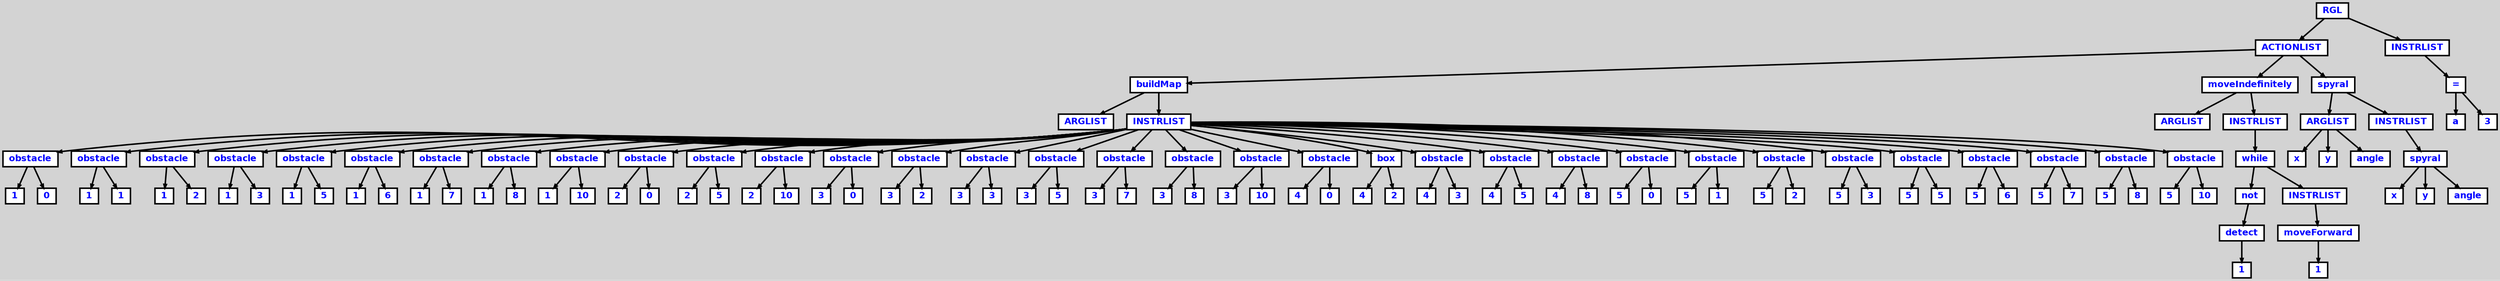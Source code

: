 digraph {

	ordering=out;
	ranksep=.4;
	bgcolor="lightgrey"; node [shape=box, fixedsize=false, fontsize=12, fontname="Helvetica-bold", fontcolor="blue"
		width=.25, height=.25, color="black", fillcolor="white", style="filled, solid, bold"];
	edge [arrowsize=.5, color="black", style="bold"]

  n0 [label="RGL"];
  n1 [label="ACTIONLIST"];
  n1 [label="ACTIONLIST"];
  n2 [label="buildMap"];
  n2 [label="buildMap"];
  n3 [label="ARGLIST"];
  n4 [label="INSTRLIST"];
  n4 [label="INSTRLIST"];
  n5 [label="obstacle"];
  n5 [label="obstacle"];
  n6 [label="1"];
  n7 [label="0"];
  n8 [label="obstacle"];
  n8 [label="obstacle"];
  n9 [label="1"];
  n10 [label="1"];
  n11 [label="obstacle"];
  n11 [label="obstacle"];
  n12 [label="1"];
  n13 [label="2"];
  n14 [label="obstacle"];
  n14 [label="obstacle"];
  n15 [label="1"];
  n16 [label="3"];
  n17 [label="obstacle"];
  n17 [label="obstacle"];
  n18 [label="1"];
  n19 [label="5"];
  n20 [label="obstacle"];
  n20 [label="obstacle"];
  n21 [label="1"];
  n22 [label="6"];
  n23 [label="obstacle"];
  n23 [label="obstacle"];
  n24 [label="1"];
  n25 [label="7"];
  n26 [label="obstacle"];
  n26 [label="obstacle"];
  n27 [label="1"];
  n28 [label="8"];
  n29 [label="obstacle"];
  n29 [label="obstacle"];
  n30 [label="1"];
  n31 [label="10"];
  n32 [label="obstacle"];
  n32 [label="obstacle"];
  n33 [label="2"];
  n34 [label="0"];
  n35 [label="obstacle"];
  n35 [label="obstacle"];
  n36 [label="2"];
  n37 [label="5"];
  n38 [label="obstacle"];
  n38 [label="obstacle"];
  n39 [label="2"];
  n40 [label="10"];
  n41 [label="obstacle"];
  n41 [label="obstacle"];
  n42 [label="3"];
  n43 [label="0"];
  n44 [label="obstacle"];
  n44 [label="obstacle"];
  n45 [label="3"];
  n46 [label="2"];
  n47 [label="obstacle"];
  n47 [label="obstacle"];
  n48 [label="3"];
  n49 [label="3"];
  n50 [label="obstacle"];
  n50 [label="obstacle"];
  n51 [label="3"];
  n52 [label="5"];
  n53 [label="obstacle"];
  n53 [label="obstacle"];
  n54 [label="3"];
  n55 [label="7"];
  n56 [label="obstacle"];
  n56 [label="obstacle"];
  n57 [label="3"];
  n58 [label="8"];
  n59 [label="obstacle"];
  n59 [label="obstacle"];
  n60 [label="3"];
  n61 [label="10"];
  n62 [label="obstacle"];
  n62 [label="obstacle"];
  n63 [label="4"];
  n64 [label="0"];
  n65 [label="box"];
  n65 [label="box"];
  n66 [label="4"];
  n67 [label="2"];
  n68 [label="obstacle"];
  n68 [label="obstacle"];
  n69 [label="4"];
  n70 [label="3"];
  n71 [label="obstacle"];
  n71 [label="obstacle"];
  n72 [label="4"];
  n73 [label="5"];
  n74 [label="obstacle"];
  n74 [label="obstacle"];
  n75 [label="4"];
  n76 [label="8"];
  n77 [label="obstacle"];
  n77 [label="obstacle"];
  n78 [label="5"];
  n79 [label="0"];
  n80 [label="obstacle"];
  n80 [label="obstacle"];
  n81 [label="5"];
  n82 [label="1"];
  n83 [label="obstacle"];
  n83 [label="obstacle"];
  n84 [label="5"];
  n85 [label="2"];
  n86 [label="obstacle"];
  n86 [label="obstacle"];
  n87 [label="5"];
  n88 [label="3"];
  n89 [label="obstacle"];
  n89 [label="obstacle"];
  n90 [label="5"];
  n91 [label="5"];
  n92 [label="obstacle"];
  n92 [label="obstacle"];
  n93 [label="5"];
  n94 [label="6"];
  n95 [label="obstacle"];
  n95 [label="obstacle"];
  n96 [label="5"];
  n97 [label="7"];
  n98 [label="obstacle"];
  n98 [label="obstacle"];
  n99 [label="5"];
  n100 [label="8"];
  n101 [label="obstacle"];
  n101 [label="obstacle"];
  n102 [label="5"];
  n103 [label="10"];
  n104 [label="moveIndefinitely"];
  n104 [label="moveIndefinitely"];
  n105 [label="ARGLIST"];
  n106 [label="INSTRLIST"];
  n106 [label="INSTRLIST"];
  n107 [label="while"];
  n107 [label="while"];
  n108 [label="not"];
  n108 [label="not"];
  n109 [label="detect"];
  n109 [label="detect"];
  n110 [label="1"];
  n111 [label="INSTRLIST"];
  n111 [label="INSTRLIST"];
  n112 [label="moveForward"];
  n112 [label="moveForward"];
  n113 [label="1"];
  n114 [label="spyral"];
  n114 [label="spyral"];
  n115 [label="ARGLIST"];
  n115 [label="ARGLIST"];
  n116 [label="x"];
  n117 [label="y"];
  n118 [label="angle"];
  n119 [label="INSTRLIST"];
  n119 [label="INSTRLIST"];
  n120 [label="spyral"];
  n120 [label="spyral"];
  n121 [label="x"];
  n122 [label="y"];
  n123 [label="angle"];
  n124 [label="INSTRLIST"];
  n124 [label="INSTRLIST"];
  n125 [label="="];
  n125 [label="="];
  n126 [label="a"];
  n127 [label="3"];

  n0 -> n1 // "RGL" -> "ACTIONLIST"
  n1 -> n2 // "ACTIONLIST" -> "buildMap"
  n2 -> n3 // "buildMap" -> "ARGLIST"
  n2 -> n4 // "buildMap" -> "INSTRLIST"
  n4 -> n5 // "INSTRLIST" -> "obstacle"
  n5 -> n6 // "obstacle" -> "1"
  n5 -> n7 // "obstacle" -> "0"
  n4 -> n8 // "INSTRLIST" -> "obstacle"
  n8 -> n9 // "obstacle" -> "1"
  n8 -> n10 // "obstacle" -> "1"
  n4 -> n11 // "INSTRLIST" -> "obstacle"
  n11 -> n12 // "obstacle" -> "1"
  n11 -> n13 // "obstacle" -> "2"
  n4 -> n14 // "INSTRLIST" -> "obstacle"
  n14 -> n15 // "obstacle" -> "1"
  n14 -> n16 // "obstacle" -> "3"
  n4 -> n17 // "INSTRLIST" -> "obstacle"
  n17 -> n18 // "obstacle" -> "1"
  n17 -> n19 // "obstacle" -> "5"
  n4 -> n20 // "INSTRLIST" -> "obstacle"
  n20 -> n21 // "obstacle" -> "1"
  n20 -> n22 // "obstacle" -> "6"
  n4 -> n23 // "INSTRLIST" -> "obstacle"
  n23 -> n24 // "obstacle" -> "1"
  n23 -> n25 // "obstacle" -> "7"
  n4 -> n26 // "INSTRLIST" -> "obstacle"
  n26 -> n27 // "obstacle" -> "1"
  n26 -> n28 // "obstacle" -> "8"
  n4 -> n29 // "INSTRLIST" -> "obstacle"
  n29 -> n30 // "obstacle" -> "1"
  n29 -> n31 // "obstacle" -> "10"
  n4 -> n32 // "INSTRLIST" -> "obstacle"
  n32 -> n33 // "obstacle" -> "2"
  n32 -> n34 // "obstacle" -> "0"
  n4 -> n35 // "INSTRLIST" -> "obstacle"
  n35 -> n36 // "obstacle" -> "2"
  n35 -> n37 // "obstacle" -> "5"
  n4 -> n38 // "INSTRLIST" -> "obstacle"
  n38 -> n39 // "obstacle" -> "2"
  n38 -> n40 // "obstacle" -> "10"
  n4 -> n41 // "INSTRLIST" -> "obstacle"
  n41 -> n42 // "obstacle" -> "3"
  n41 -> n43 // "obstacle" -> "0"
  n4 -> n44 // "INSTRLIST" -> "obstacle"
  n44 -> n45 // "obstacle" -> "3"
  n44 -> n46 // "obstacle" -> "2"
  n4 -> n47 // "INSTRLIST" -> "obstacle"
  n47 -> n48 // "obstacle" -> "3"
  n47 -> n49 // "obstacle" -> "3"
  n4 -> n50 // "INSTRLIST" -> "obstacle"
  n50 -> n51 // "obstacle" -> "3"
  n50 -> n52 // "obstacle" -> "5"
  n4 -> n53 // "INSTRLIST" -> "obstacle"
  n53 -> n54 // "obstacle" -> "3"
  n53 -> n55 // "obstacle" -> "7"
  n4 -> n56 // "INSTRLIST" -> "obstacle"
  n56 -> n57 // "obstacle" -> "3"
  n56 -> n58 // "obstacle" -> "8"
  n4 -> n59 // "INSTRLIST" -> "obstacle"
  n59 -> n60 // "obstacle" -> "3"
  n59 -> n61 // "obstacle" -> "10"
  n4 -> n62 // "INSTRLIST" -> "obstacle"
  n62 -> n63 // "obstacle" -> "4"
  n62 -> n64 // "obstacle" -> "0"
  n4 -> n65 // "INSTRLIST" -> "box"
  n65 -> n66 // "box" -> "4"
  n65 -> n67 // "box" -> "2"
  n4 -> n68 // "INSTRLIST" -> "obstacle"
  n68 -> n69 // "obstacle" -> "4"
  n68 -> n70 // "obstacle" -> "3"
  n4 -> n71 // "INSTRLIST" -> "obstacle"
  n71 -> n72 // "obstacle" -> "4"
  n71 -> n73 // "obstacle" -> "5"
  n4 -> n74 // "INSTRLIST" -> "obstacle"
  n74 -> n75 // "obstacle" -> "4"
  n74 -> n76 // "obstacle" -> "8"
  n4 -> n77 // "INSTRLIST" -> "obstacle"
  n77 -> n78 // "obstacle" -> "5"
  n77 -> n79 // "obstacle" -> "0"
  n4 -> n80 // "INSTRLIST" -> "obstacle"
  n80 -> n81 // "obstacle" -> "5"
  n80 -> n82 // "obstacle" -> "1"
  n4 -> n83 // "INSTRLIST" -> "obstacle"
  n83 -> n84 // "obstacle" -> "5"
  n83 -> n85 // "obstacle" -> "2"
  n4 -> n86 // "INSTRLIST" -> "obstacle"
  n86 -> n87 // "obstacle" -> "5"
  n86 -> n88 // "obstacle" -> "3"
  n4 -> n89 // "INSTRLIST" -> "obstacle"
  n89 -> n90 // "obstacle" -> "5"
  n89 -> n91 // "obstacle" -> "5"
  n4 -> n92 // "INSTRLIST" -> "obstacle"
  n92 -> n93 // "obstacle" -> "5"
  n92 -> n94 // "obstacle" -> "6"
  n4 -> n95 // "INSTRLIST" -> "obstacle"
  n95 -> n96 // "obstacle" -> "5"
  n95 -> n97 // "obstacle" -> "7"
  n4 -> n98 // "INSTRLIST" -> "obstacle"
  n98 -> n99 // "obstacle" -> "5"
  n98 -> n100 // "obstacle" -> "8"
  n4 -> n101 // "INSTRLIST" -> "obstacle"
  n101 -> n102 // "obstacle" -> "5"
  n101 -> n103 // "obstacle" -> "10"
  n1 -> n104 // "ACTIONLIST" -> "moveIndefinitely"
  n104 -> n105 // "moveIndefinitely" -> "ARGLIST"
  n104 -> n106 // "moveIndefinitely" -> "INSTRLIST"
  n106 -> n107 // "INSTRLIST" -> "while"
  n107 -> n108 // "while" -> "not"
  n108 -> n109 // "not" -> "detect"
  n109 -> n110 // "detect" -> "1"
  n107 -> n111 // "while" -> "INSTRLIST"
  n111 -> n112 // "INSTRLIST" -> "moveForward"
  n112 -> n113 // "moveForward" -> "1"
  n1 -> n114 // "ACTIONLIST" -> "spyral"
  n114 -> n115 // "spyral" -> "ARGLIST"
  n115 -> n116 // "ARGLIST" -> "x"
  n115 -> n117 // "ARGLIST" -> "y"
  n115 -> n118 // "ARGLIST" -> "angle"
  n114 -> n119 // "spyral" -> "INSTRLIST"
  n119 -> n120 // "INSTRLIST" -> "spyral"
  n120 -> n121 // "spyral" -> "x"
  n120 -> n122 // "spyral" -> "y"
  n120 -> n123 // "spyral" -> "angle"
  n0 -> n124 // "RGL" -> "INSTRLIST"
  n124 -> n125 // "INSTRLIST" -> "="
  n125 -> n126 // "=" -> "a"
  n125 -> n127 // "=" -> "3"

}
